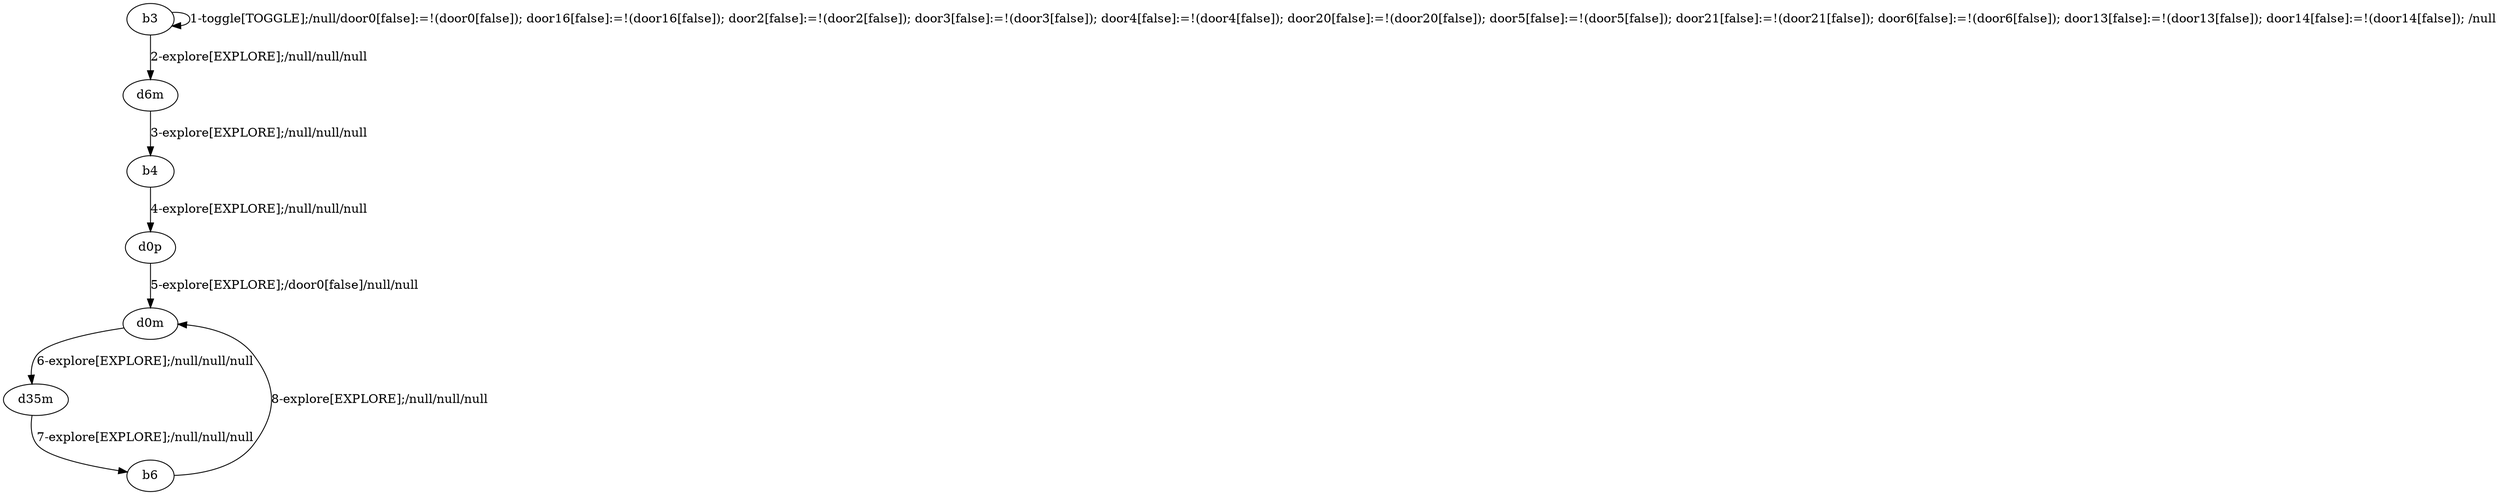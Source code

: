 # Total number of goals covered by this test: 2
# b6 --> d0m
# d35m --> b6

digraph g {
"b3" -> "b3" [label = "1-toggle[TOGGLE];/null/door0[false]:=!(door0[false]); door16[false]:=!(door16[false]); door2[false]:=!(door2[false]); door3[false]:=!(door3[false]); door4[false]:=!(door4[false]); door20[false]:=!(door20[false]); door5[false]:=!(door5[false]); door21[false]:=!(door21[false]); door6[false]:=!(door6[false]); door13[false]:=!(door13[false]); door14[false]:=!(door14[false]); /null"];
"b3" -> "d6m" [label = "2-explore[EXPLORE];/null/null/null"];
"d6m" -> "b4" [label = "3-explore[EXPLORE];/null/null/null"];
"b4" -> "d0p" [label = "4-explore[EXPLORE];/null/null/null"];
"d0p" -> "d0m" [label = "5-explore[EXPLORE];/door0[false]/null/null"];
"d0m" -> "d35m" [label = "6-explore[EXPLORE];/null/null/null"];
"d35m" -> "b6" [label = "7-explore[EXPLORE];/null/null/null"];
"b6" -> "d0m" [label = "8-explore[EXPLORE];/null/null/null"];
}